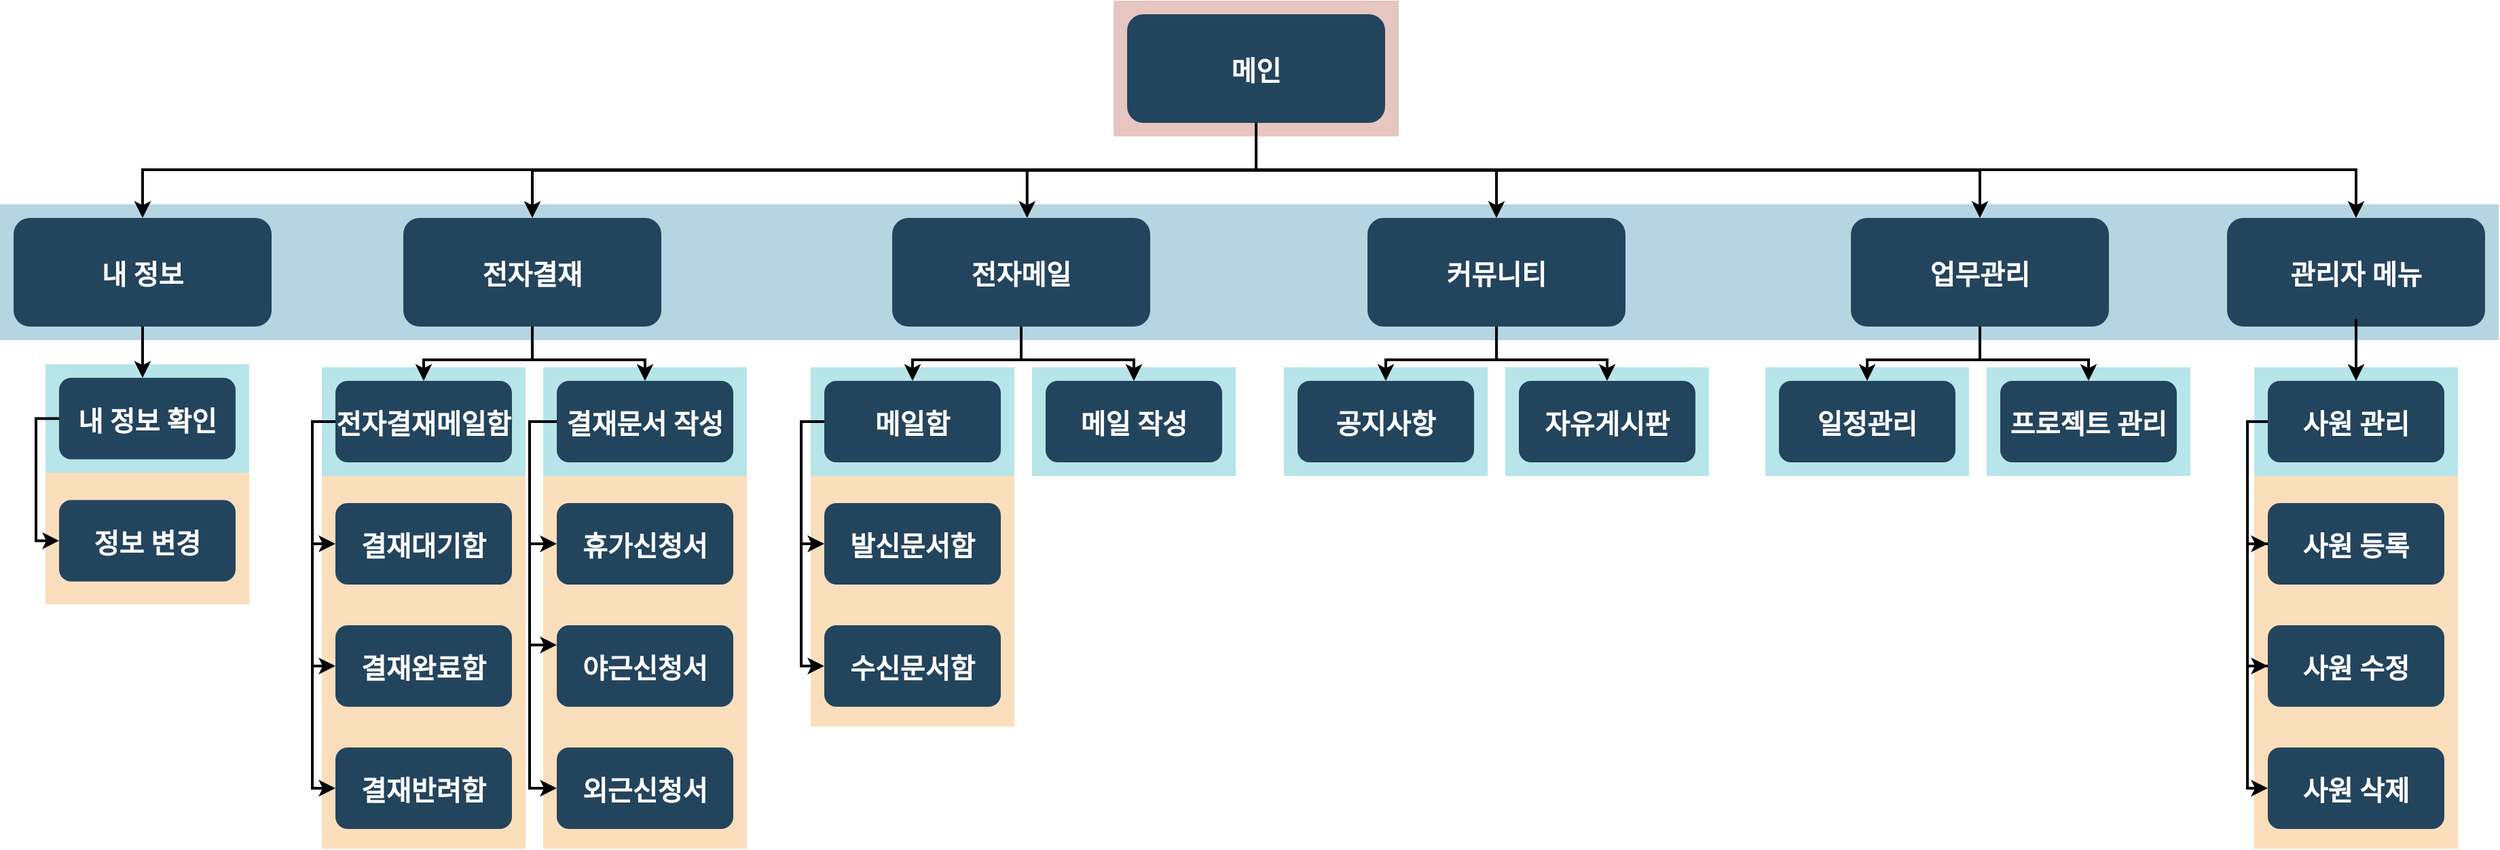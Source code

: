 <mxfile version="20.0.4" type="device"><diagram name="Page-1" id="2c0d36ab-eaac-3732-788b-9136903baeff"><mxGraphModel dx="4430.5" dy="1044" grid="1" gridSize="10" guides="1" tooltips="1" connect="1" arrows="1" fold="1" page="1" pageScale="1.5" pageWidth="1169" pageHeight="827" background="none" math="0" shadow="0"><root><mxCell id="0"/><mxCell id="1" parent="0"/><mxCell id="nxSFpoBoTQytZ3yQ3xeY-131" value="" style="fillColor=#F2931E;strokeColor=none;opacity=30;fontSize=20;" vertex="1" parent="1"><mxGeometry x="150" y="525.5" width="150" height="274.5" as="geometry"/></mxCell><mxCell id="nxSFpoBoTQytZ3yQ3xeY-130" value="" style="fillColor=#12AAB5;strokeColor=none;opacity=30;fontSize=20;" vertex="1" parent="1"><mxGeometry x="150" y="445.5" width="150" height="80" as="geometry"/></mxCell><mxCell id="123" value="" style="fillColor=#AE4132;strokeColor=none;opacity=30;fontSize=20;" parent="1" vertex="1"><mxGeometry x="570" y="175.5" width="210" height="100.0" as="geometry"/></mxCell><mxCell id="122" value="" style="fillColor=#10739E;strokeColor=none;opacity=30;fontSize=20;" parent="1" vertex="1"><mxGeometry x="-250" y="325.5" width="1840" height="100" as="geometry"/></mxCell><mxCell id="118" value="" style="fillColor=#F2931E;strokeColor=none;opacity=30;fontSize=20;" parent="1" vertex="1"><mxGeometry x="-13" y="525.5" width="150" height="274.5" as="geometry"/></mxCell><mxCell id="108" value="" style="fillColor=#12AAB5;strokeColor=none;opacity=30;fontSize=20;" parent="1" vertex="1"><mxGeometry x="-13.0" y="445.5" width="150" height="80" as="geometry"/></mxCell><mxCell id="2" value="메인" style="rounded=1;fillColor=#23445D;gradientColor=none;strokeColor=none;fontColor=#FFFFFF;fontStyle=1;fontFamily=Tahoma;fontSize=20;" parent="1" vertex="1"><mxGeometry x="580" y="185.5" width="190" height="80" as="geometry"/></mxCell><mxCell id="9" value="" style="edgeStyle=elbowEdgeStyle;elbow=vertical;strokeWidth=2;rounded=0;fontSize=20;entryX=0.5;entryY=0;entryDx=0;entryDy=0;" parent="1" source="2" target="nxSFpoBoTQytZ3yQ3xeY-171" edge="1"><mxGeometry x="337" y="215.5" width="100" height="100" as="geometry"><mxPoint x="337" y="315.5" as="sourcePoint"/><mxPoint x="1457" y="335.5" as="targetPoint"/></mxGeometry></mxCell><mxCell id="13" value="전자결재" style="rounded=1;fillColor=#23445D;gradientColor=none;strokeColor=none;fontColor=#FFFFFF;fontStyle=1;fontFamily=Tahoma;fontSize=20;" parent="1" vertex="1"><mxGeometry x="47" y="335.5" width="190" height="80" as="geometry"/></mxCell><mxCell id="14" value="전자결재메일함" style="rounded=1;fillColor=#23445D;gradientColor=none;strokeColor=none;fontColor=#FFFFFF;fontStyle=1;fontFamily=Tahoma;fontSize=20;" parent="1" vertex="1"><mxGeometry x="-3" y="455.5" width="130" height="60" as="geometry"/></mxCell><mxCell id="17" value="결재대기함" style="rounded=1;fillColor=#23445D;gradientColor=none;strokeColor=none;fontColor=#FFFFFF;fontStyle=1;fontFamily=Tahoma;fontSize=20;" parent="1" vertex="1"><mxGeometry x="-3" y="545.5" width="130" height="60" as="geometry"/></mxCell><mxCell id="18" value="결재완료함" style="rounded=1;fillColor=#23445D;gradientColor=none;strokeColor=none;fontColor=#FFFFFF;fontStyle=1;fontFamily=Tahoma;fontSize=20;" parent="1" vertex="1"><mxGeometry x="-3" y="635.5" width="130" height="60" as="geometry"/></mxCell><mxCell id="19" value="결재문서 작성" style="rounded=1;fillColor=#23445D;gradientColor=none;strokeColor=none;fontColor=#FFFFFF;fontStyle=1;fontFamily=Tahoma;fontSize=20;" parent="1" vertex="1"><mxGeometry x="160" y="455.5" width="130" height="60" as="geometry"/></mxCell><mxCell id="20" value="휴가신청서" style="rounded=1;fillColor=#23445D;gradientColor=none;strokeColor=none;fontColor=#FFFFFF;fontStyle=1;fontFamily=Tahoma;fontSize=20;" parent="1" vertex="1"><mxGeometry x="160" y="545.5" width="130" height="60" as="geometry"/></mxCell><mxCell id="23" value="야근신청서" style="rounded=1;fillColor=#23445D;gradientColor=none;strokeColor=none;fontColor=#FFFFFF;fontStyle=1;fontFamily=Tahoma;fontSize=20;" parent="1" vertex="1"><mxGeometry x="160" y="635.5" width="130" height="60" as="geometry"/></mxCell><mxCell id="59" value="" style="edgeStyle=elbowEdgeStyle;elbow=vertical;strokeWidth=2;rounded=0;fontSize=20;entryX=0.523;entryY=0;entryDx=0;entryDy=0;entryPerimeter=0;exitX=0.5;exitY=1;exitDx=0;exitDy=0;" parent="1" source="2" target="nxSFpoBoTQytZ3yQ3xeY-142" edge="1"><mxGeometry x="252" y="225.5" width="100" height="100" as="geometry"><mxPoint x="757" y="265.5" as="sourcePoint"/><mxPoint x="562" y="335.5" as="targetPoint"/></mxGeometry></mxCell><mxCell id="61" value="" style="edgeStyle=elbowEdgeStyle;elbow=vertical;strokeWidth=2;rounded=0;fontSize=20;" parent="1" source="2" target="13" edge="1"><mxGeometry x="-23" y="135.5" width="100" height="100" as="geometry"><mxPoint x="-23" y="235.5" as="sourcePoint"/><mxPoint x="77" y="135.5" as="targetPoint"/></mxGeometry></mxCell><mxCell id="62" value="" style="edgeStyle=elbowEdgeStyle;elbow=vertical;strokeWidth=2;rounded=0;fontSize=20;" parent="1" source="13" target="14" edge="1"><mxGeometry x="-83" y="135.5" width="100" height="100" as="geometry"><mxPoint x="-83" y="235.5" as="sourcePoint"/><mxPoint x="17" y="135.5" as="targetPoint"/><Array as="points"><mxPoint x="142" y="440"/><mxPoint x="140" y="440"/><mxPoint x="140" y="430"/></Array></mxGeometry></mxCell><mxCell id="69" value="" style="edgeStyle=elbowEdgeStyle;elbow=horizontal;strokeWidth=2;rounded=0;fontSize=20;exitX=0;exitY=0.5;exitDx=0;exitDy=0;" parent="1" source="19" target="23" edge="1"><mxGeometry x="-83" y="135.5" width="100" height="100" as="geometry"><mxPoint x="-83" y="235.5" as="sourcePoint"/><mxPoint x="17" y="135.5" as="targetPoint"/><Array as="points"><mxPoint x="140" y="650"/><mxPoint x="142" y="665.5"/></Array></mxGeometry></mxCell><mxCell id="nxSFpoBoTQytZ3yQ3xeY-126" value="" style="edgeStyle=elbowEdgeStyle;elbow=vertical;strokeWidth=2;rounded=0;fontSize=20;exitX=0;exitY=0.5;exitDx=0;exitDy=0;entryX=0;entryY=0.5;entryDx=0;entryDy=0;" edge="1" parent="1" source="14" target="17"><mxGeometry x="-238" y="205.5" width="100" height="100" as="geometry"><mxPoint x="-13" y="485.5" as="sourcePoint"/><mxPoint x="-93" y="525.5" as="targetPoint"/><Array as="points"><mxPoint x="-20" y="540"/><mxPoint x="-30" y="550"/><mxPoint x="-20" y="520"/></Array></mxGeometry></mxCell><mxCell id="nxSFpoBoTQytZ3yQ3xeY-127" value="" style="edgeStyle=elbowEdgeStyle;elbow=vertical;strokeWidth=2;rounded=0;fontSize=20;exitX=0;exitY=0.5;exitDx=0;exitDy=0;entryX=0;entryY=0.5;entryDx=0;entryDy=0;" edge="1" parent="1" source="14" target="18"><mxGeometry x="-255" y="300" width="100" height="100" as="geometry"><mxPoint x="-20" y="580" as="sourcePoint"/><mxPoint x="-20" y="660" as="targetPoint"/><Array as="points"><mxPoint x="-20" y="540"/><mxPoint x="-30" y="550"/><mxPoint x="-20" y="486"/><mxPoint x="-20" y="510"/><mxPoint x="-20" y="520"/><mxPoint x="-20" y="550"/><mxPoint x="-10" y="570"/><mxPoint x="-20" y="580"/><mxPoint x="-20" y="590"/><mxPoint x="-10" y="600"/><mxPoint x="-37" y="614.5"/></Array></mxGeometry></mxCell><mxCell id="nxSFpoBoTQytZ3yQ3xeY-129" value="" style="edgeStyle=elbowEdgeStyle;elbow=vertical;strokeWidth=2;rounded=0;fontSize=20;exitX=0.5;exitY=1;exitDx=0;exitDy=0;entryX=0.5;entryY=0;entryDx=0;entryDy=0;" edge="1" parent="1" source="13" target="19"><mxGeometry x="-73" y="145.5" width="100" height="100" as="geometry"><mxPoint x="152" y="425.5" as="sourcePoint"/><mxPoint x="230" y="470" as="targetPoint"/><Array as="points"><mxPoint x="150" y="440"/><mxPoint x="150" y="420"/><mxPoint x="150" y="440"/><mxPoint x="150" y="440"/><mxPoint x="230" y="440"/><mxPoint x="230" y="440"/><mxPoint x="170" y="440"/><mxPoint x="150" y="430"/><mxPoint x="190" y="440"/><mxPoint x="200" y="450"/></Array></mxGeometry></mxCell><mxCell id="nxSFpoBoTQytZ3yQ3xeY-132" value="외근신청서" style="rounded=1;fillColor=#23445D;gradientColor=none;strokeColor=none;fontColor=#FFFFFF;fontStyle=1;fontFamily=Tahoma;fontSize=20;" vertex="1" parent="1"><mxGeometry x="160" y="725.5" width="130" height="60" as="geometry"/></mxCell><mxCell id="nxSFpoBoTQytZ3yQ3xeY-133" value="" style="edgeStyle=elbowEdgeStyle;elbow=horizontal;strokeWidth=2;rounded=0;fontSize=20;exitX=0;exitY=0.5;exitDx=0;exitDy=0;" edge="1" parent="1" source="19" target="nxSFpoBoTQytZ3yQ3xeY-132"><mxGeometry x="-83" y="135.5" width="100" height="100" as="geometry"><mxPoint x="142" y="415.5" as="sourcePoint"/><mxPoint x="160" y="665.5" as="targetPoint"/><Array as="points"><mxPoint x="140" y="640"/><mxPoint x="142" y="670"/><mxPoint x="130" y="710"/><mxPoint x="120" y="660"/><mxPoint x="142" y="750"/><mxPoint x="130" y="750"/><mxPoint x="160" y="750"/><mxPoint x="142" y="665.5"/></Array></mxGeometry></mxCell><mxCell id="nxSFpoBoTQytZ3yQ3xeY-136" value="" style="edgeStyle=elbowEdgeStyle;elbow=horizontal;strokeWidth=2;rounded=0;fontSize=20;exitX=0;exitY=0.5;exitDx=0;exitDy=0;entryX=0;entryY=0.5;entryDx=0;entryDy=0;" edge="1" parent="1" source="19" target="20"><mxGeometry x="-73" y="145.5" width="100" height="100" as="geometry"><mxPoint x="170.0" y="495.5" as="sourcePoint"/><mxPoint x="170.0" y="675.5" as="targetPoint"/><Array as="points"><mxPoint x="140" y="530"/></Array></mxGeometry></mxCell><mxCell id="nxSFpoBoTQytZ3yQ3xeY-137" value="" style="edgeStyle=elbowEdgeStyle;elbow=vertical;strokeWidth=2;rounded=0;fontSize=20;exitX=0.5;exitY=1;exitDx=0;exitDy=0;entryX=0.5;entryY=0;entryDx=0;entryDy=0;" edge="1" parent="1" source="2" target="nxSFpoBoTQytZ3yQ3xeY-160"><mxGeometry x="300" y="235.5" width="100" height="100" as="geometry"><mxPoint x="842" y="265.5" as="sourcePoint"/><mxPoint x="985" y="335.5" as="targetPoint"/><Array as="points"><mxPoint x="680" y="300"/><mxPoint x="853" y="301"/></Array></mxGeometry></mxCell><mxCell id="nxSFpoBoTQytZ3yQ3xeY-139" value="" style="fillColor=#12AAB5;strokeColor=none;opacity=30;fontSize=20;" vertex="1" parent="1"><mxGeometry x="510" y="445.5" width="150" height="80" as="geometry"/></mxCell><mxCell id="nxSFpoBoTQytZ3yQ3xeY-140" value="" style="fillColor=#F2931E;strokeColor=none;opacity=30;fontSize=20;" vertex="1" parent="1"><mxGeometry x="347" y="525.5" width="150" height="184.5" as="geometry"/></mxCell><mxCell id="nxSFpoBoTQytZ3yQ3xeY-141" value="" style="fillColor=#12AAB5;strokeColor=none;opacity=30;fontSize=20;" vertex="1" parent="1"><mxGeometry x="347" y="445.5" width="150" height="80" as="geometry"/></mxCell><mxCell id="nxSFpoBoTQytZ3yQ3xeY-142" value="전자메일" style="rounded=1;fillColor=#23445D;gradientColor=none;strokeColor=none;fontColor=#FFFFFF;fontStyle=1;fontFamily=Tahoma;fontSize=20;" vertex="1" parent="1"><mxGeometry x="407" y="335.5" width="190" height="80" as="geometry"/></mxCell><mxCell id="nxSFpoBoTQytZ3yQ3xeY-143" value="메일함" style="rounded=1;fillColor=#23445D;gradientColor=none;strokeColor=none;fontColor=#FFFFFF;fontStyle=1;fontFamily=Tahoma;fontSize=20;" vertex="1" parent="1"><mxGeometry x="357" y="455.5" width="130" height="60" as="geometry"/></mxCell><mxCell id="nxSFpoBoTQytZ3yQ3xeY-144" value="발신문서함" style="rounded=1;fillColor=#23445D;gradientColor=none;strokeColor=none;fontColor=#FFFFFF;fontStyle=1;fontFamily=Tahoma;fontSize=20;" vertex="1" parent="1"><mxGeometry x="357" y="545.5" width="130" height="60" as="geometry"/></mxCell><mxCell id="nxSFpoBoTQytZ3yQ3xeY-145" value="수신문서함" style="rounded=1;fillColor=#23445D;gradientColor=none;strokeColor=none;fontColor=#FFFFFF;fontStyle=1;fontFamily=Tahoma;fontSize=20;" vertex="1" parent="1"><mxGeometry x="357" y="635.5" width="130" height="60" as="geometry"/></mxCell><mxCell id="nxSFpoBoTQytZ3yQ3xeY-146" value="메일 작성" style="rounded=1;fillColor=#23445D;gradientColor=none;strokeColor=none;fontColor=#FFFFFF;fontStyle=1;fontFamily=Tahoma;fontSize=20;" vertex="1" parent="1"><mxGeometry x="520" y="455.5" width="130" height="60" as="geometry"/></mxCell><mxCell id="nxSFpoBoTQytZ3yQ3xeY-149" value="" style="edgeStyle=elbowEdgeStyle;elbow=vertical;strokeWidth=2;rounded=0;fontSize=20;" edge="1" parent="1" source="nxSFpoBoTQytZ3yQ3xeY-142" target="nxSFpoBoTQytZ3yQ3xeY-143"><mxGeometry x="277" y="135.5" width="100" height="100" as="geometry"><mxPoint x="277" y="235.5" as="sourcePoint"/><mxPoint x="377" y="135.5" as="targetPoint"/><Array as="points"><mxPoint x="502" y="440"/><mxPoint x="500" y="440"/><mxPoint x="500" y="430"/></Array></mxGeometry></mxCell><mxCell id="nxSFpoBoTQytZ3yQ3xeY-151" value="" style="edgeStyle=elbowEdgeStyle;elbow=vertical;strokeWidth=2;rounded=0;fontSize=20;exitX=0;exitY=0.5;exitDx=0;exitDy=0;entryX=0;entryY=0.5;entryDx=0;entryDy=0;" edge="1" parent="1" source="nxSFpoBoTQytZ3yQ3xeY-143" target="nxSFpoBoTQytZ3yQ3xeY-144"><mxGeometry x="122" y="205.5" width="100" height="100" as="geometry"><mxPoint x="347" y="485.5" as="sourcePoint"/><mxPoint x="267" y="525.5" as="targetPoint"/><Array as="points"><mxPoint x="340" y="540"/><mxPoint x="330" y="550"/><mxPoint x="340" y="520"/></Array></mxGeometry></mxCell><mxCell id="nxSFpoBoTQytZ3yQ3xeY-152" value="" style="edgeStyle=elbowEdgeStyle;elbow=vertical;strokeWidth=2;rounded=0;fontSize=20;exitX=0;exitY=0.5;exitDx=0;exitDy=0;entryX=0;entryY=0.5;entryDx=0;entryDy=0;" edge="1" parent="1" source="nxSFpoBoTQytZ3yQ3xeY-143" target="nxSFpoBoTQytZ3yQ3xeY-145"><mxGeometry x="105" y="300" width="100" height="100" as="geometry"><mxPoint x="340" y="580" as="sourcePoint"/><mxPoint x="340" y="660" as="targetPoint"/><Array as="points"><mxPoint x="340" y="540"/><mxPoint x="330" y="550"/><mxPoint x="340" y="486"/><mxPoint x="340" y="510"/><mxPoint x="340" y="520"/><mxPoint x="340" y="550"/><mxPoint x="350" y="570"/><mxPoint x="340" y="580"/><mxPoint x="340" y="590"/><mxPoint x="350" y="600"/><mxPoint x="323" y="614.5"/></Array></mxGeometry></mxCell><mxCell id="nxSFpoBoTQytZ3yQ3xeY-153" value="" style="edgeStyle=elbowEdgeStyle;elbow=vertical;strokeWidth=2;rounded=0;fontSize=20;exitX=0.5;exitY=1;exitDx=0;exitDy=0;entryX=0.5;entryY=0;entryDx=0;entryDy=0;" edge="1" parent="1" source="nxSFpoBoTQytZ3yQ3xeY-142" target="nxSFpoBoTQytZ3yQ3xeY-146"><mxGeometry x="287" y="145.5" width="100" height="100" as="geometry"><mxPoint x="512" y="425.5" as="sourcePoint"/><mxPoint x="590" y="470" as="targetPoint"/><Array as="points"><mxPoint x="510" y="440"/><mxPoint x="510" y="420"/><mxPoint x="510" y="440"/><mxPoint x="510" y="440"/><mxPoint x="590" y="440"/><mxPoint x="590" y="440"/><mxPoint x="530" y="440"/><mxPoint x="510" y="430"/><mxPoint x="550" y="440"/><mxPoint x="560" y="450"/></Array></mxGeometry></mxCell><mxCell id="nxSFpoBoTQytZ3yQ3xeY-157" value="" style="fillColor=#12AAB5;strokeColor=none;opacity=30;fontSize=20;" vertex="1" parent="1"><mxGeometry x="858.5" y="445.5" width="150" height="80" as="geometry"/></mxCell><mxCell id="nxSFpoBoTQytZ3yQ3xeY-159" value="" style="fillColor=#12AAB5;strokeColor=none;opacity=30;fontSize=20;" vertex="1" parent="1"><mxGeometry x="695.5" y="445.5" width="150" height="80" as="geometry"/></mxCell><mxCell id="nxSFpoBoTQytZ3yQ3xeY-160" value="커뮤니티" style="rounded=1;fillColor=#23445D;gradientColor=none;strokeColor=none;fontColor=#FFFFFF;fontStyle=1;fontFamily=Tahoma;fontSize=20;" vertex="1" parent="1"><mxGeometry x="757" y="335.5" width="190" height="80" as="geometry"/></mxCell><mxCell id="nxSFpoBoTQytZ3yQ3xeY-161" value="공지사항" style="rounded=1;fillColor=#23445D;gradientColor=none;strokeColor=none;fontColor=#FFFFFF;fontStyle=1;fontFamily=Tahoma;fontSize=20;" vertex="1" parent="1"><mxGeometry x="705.5" y="455.5" width="130" height="60" as="geometry"/></mxCell><mxCell id="nxSFpoBoTQytZ3yQ3xeY-164" value="자유게시판" style="rounded=1;fillColor=#23445D;gradientColor=none;strokeColor=none;fontColor=#FFFFFF;fontStyle=1;fontFamily=Tahoma;fontSize=20;" vertex="1" parent="1"><mxGeometry x="868.5" y="455.5" width="130" height="60" as="geometry"/></mxCell><mxCell id="nxSFpoBoTQytZ3yQ3xeY-165" value="" style="edgeStyle=elbowEdgeStyle;elbow=vertical;strokeWidth=2;rounded=0;fontSize=20;exitX=0.5;exitY=1;exitDx=0;exitDy=0;entryX=0.5;entryY=0;entryDx=0;entryDy=0;" edge="1" parent="1" source="nxSFpoBoTQytZ3yQ3xeY-160" target="nxSFpoBoTQytZ3yQ3xeY-161"><mxGeometry x="622.5" y="141" width="100" height="100" as="geometry"><mxPoint x="622.5" y="241" as="sourcePoint"/><mxPoint x="722.5" y="141" as="targetPoint"/><Array as="points"><mxPoint x="810" y="440"/><mxPoint x="845.5" y="445.5"/><mxPoint x="845.5" y="435.5"/></Array></mxGeometry></mxCell><mxCell id="nxSFpoBoTQytZ3yQ3xeY-168" value="" style="edgeStyle=elbowEdgeStyle;elbow=vertical;strokeWidth=2;rounded=0;fontSize=20;exitX=0.5;exitY=1;exitDx=0;exitDy=0;entryX=0.5;entryY=0;entryDx=0;entryDy=0;" edge="1" parent="1" source="nxSFpoBoTQytZ3yQ3xeY-160" target="nxSFpoBoTQytZ3yQ3xeY-164"><mxGeometry x="632.5" y="151" width="100" height="100" as="geometry"><mxPoint x="857.5" y="431" as="sourcePoint"/><mxPoint x="935.5" y="475.5" as="targetPoint"/><Array as="points"><mxPoint x="890" y="440"/><mxPoint x="855.5" y="425.5"/><mxPoint x="855.5" y="445.5"/><mxPoint x="855.5" y="445.5"/><mxPoint x="935.5" y="445.5"/><mxPoint x="935.5" y="445.5"/><mxPoint x="875.5" y="445.5"/><mxPoint x="855.5" y="435.5"/><mxPoint x="895.5" y="445.5"/><mxPoint x="905.5" y="455.5"/></Array></mxGeometry></mxCell><mxCell id="nxSFpoBoTQytZ3yQ3xeY-169" value="" style="fillColor=#12AAB5;strokeColor=none;opacity=30;fontSize=20;" vertex="1" parent="1"><mxGeometry x="1213" y="445.5" width="150" height="80" as="geometry"/></mxCell><mxCell id="nxSFpoBoTQytZ3yQ3xeY-170" value="" style="fillColor=#12AAB5;strokeColor=none;opacity=30;fontSize=20;" vertex="1" parent="1"><mxGeometry x="1050" y="445.5" width="150" height="80" as="geometry"/></mxCell><mxCell id="nxSFpoBoTQytZ3yQ3xeY-171" value="업무관리" style="rounded=1;fillColor=#23445D;gradientColor=none;strokeColor=none;fontColor=#FFFFFF;fontStyle=1;fontFamily=Tahoma;fontSize=20;" vertex="1" parent="1"><mxGeometry x="1113" y="335.5" width="190" height="80" as="geometry"/></mxCell><mxCell id="nxSFpoBoTQytZ3yQ3xeY-172" value="일정관리" style="rounded=1;fillColor=#23445D;gradientColor=none;strokeColor=none;fontColor=#FFFFFF;fontStyle=1;fontFamily=Tahoma;fontSize=20;" vertex="1" parent="1"><mxGeometry x="1060" y="455.5" width="130" height="60" as="geometry"/></mxCell><mxCell id="nxSFpoBoTQytZ3yQ3xeY-173" value="프로젝트 관리" style="rounded=1;fillColor=#23445D;gradientColor=none;strokeColor=none;fontColor=#FFFFFF;fontStyle=1;fontFamily=Tahoma;fontSize=20;" vertex="1" parent="1"><mxGeometry x="1223" y="455.5" width="130" height="60" as="geometry"/></mxCell><mxCell id="nxSFpoBoTQytZ3yQ3xeY-174" value="" style="edgeStyle=elbowEdgeStyle;elbow=vertical;strokeWidth=2;rounded=0;fontSize=20;exitX=0.5;exitY=1;exitDx=0;exitDy=0;entryX=0.5;entryY=0;entryDx=0;entryDy=0;" edge="1" parent="1" source="nxSFpoBoTQytZ3yQ3xeY-171" target="nxSFpoBoTQytZ3yQ3xeY-172"><mxGeometry x="977" y="141" width="100" height="100" as="geometry"><mxPoint x="977" y="241" as="sourcePoint"/><mxPoint x="1077" y="141" as="targetPoint"/><Array as="points"><mxPoint x="1160" y="440"/><mxPoint x="1200" y="445.5"/><mxPoint x="1200" y="435.5"/></Array></mxGeometry></mxCell><mxCell id="nxSFpoBoTQytZ3yQ3xeY-175" value="" style="edgeStyle=elbowEdgeStyle;elbow=vertical;strokeWidth=2;rounded=0;fontSize=20;exitX=0.5;exitY=1;exitDx=0;exitDy=0;entryX=0.5;entryY=0;entryDx=0;entryDy=0;" edge="1" parent="1" source="nxSFpoBoTQytZ3yQ3xeY-171" target="nxSFpoBoTQytZ3yQ3xeY-173"><mxGeometry x="987" y="151" width="100" height="100" as="geometry"><mxPoint x="1212" y="431" as="sourcePoint"/><mxPoint x="1290" y="475.5" as="targetPoint"/><Array as="points"><mxPoint x="1250" y="440"/><mxPoint x="1210" y="425.5"/><mxPoint x="1210" y="445.5"/><mxPoint x="1210" y="445.5"/><mxPoint x="1290" y="445.5"/><mxPoint x="1290" y="445.5"/><mxPoint x="1230" y="445.5"/><mxPoint x="1210" y="435.5"/><mxPoint x="1250" y="445.5"/><mxPoint x="1260" y="455.5"/></Array></mxGeometry></mxCell><mxCell id="nxSFpoBoTQytZ3yQ3xeY-178" value="" style="fillColor=#12AAB5;strokeColor=none;opacity=30;fontSize=20;" vertex="1" parent="1"><mxGeometry x="1410" y="445.5" width="150" height="80" as="geometry"/></mxCell><mxCell id="nxSFpoBoTQytZ3yQ3xeY-179" value="관리자 메뉴" style="rounded=1;fillColor=#23445D;gradientColor=none;strokeColor=none;fontColor=#FFFFFF;fontStyle=1;fontFamily=Tahoma;fontSize=20;" vertex="1" parent="1"><mxGeometry x="1390" y="335.5" width="190" height="80" as="geometry"/></mxCell><mxCell id="nxSFpoBoTQytZ3yQ3xeY-180" value="사원 관리" style="rounded=1;fillColor=#23445D;gradientColor=none;strokeColor=none;fontColor=#FFFFFF;fontStyle=1;fontFamily=Tahoma;fontSize=20;" vertex="1" parent="1"><mxGeometry x="1420" y="455.5" width="130" height="60" as="geometry"/></mxCell><mxCell id="nxSFpoBoTQytZ3yQ3xeY-182" value="" style="edgeStyle=elbowEdgeStyle;elbow=vertical;strokeWidth=2;rounded=0;fontSize=20;entryX=0.5;entryY=0;entryDx=0;entryDy=0;" edge="1" parent="1" target="nxSFpoBoTQytZ3yQ3xeY-180"><mxGeometry x="1254" y="141" width="100" height="100" as="geometry"><mxPoint x="1485" y="410" as="sourcePoint"/><mxPoint x="1354" y="141" as="targetPoint"/><Array as="points"><mxPoint x="1447" y="440"/><mxPoint x="1477" y="445.5"/><mxPoint x="1477" y="435.5"/></Array></mxGeometry></mxCell><mxCell id="nxSFpoBoTQytZ3yQ3xeY-184" value="" style="edgeStyle=elbowEdgeStyle;elbow=vertical;strokeWidth=2;rounded=0;fontSize=20;entryX=0.5;entryY=0;entryDx=0;entryDy=0;exitX=0.5;exitY=1;exitDx=0;exitDy=0;" edge="1" parent="1" source="2" target="nxSFpoBoTQytZ3yQ3xeY-179"><mxGeometry x="347" y="225.5" width="100" height="100" as="geometry"><mxPoint x="862" y="275.5" as="sourcePoint"/><mxPoint x="1218" y="345.5" as="targetPoint"/><Array as="points"><mxPoint x="730" y="300"/><mxPoint x="700" y="300"/></Array></mxGeometry></mxCell><mxCell id="nxSFpoBoTQytZ3yQ3xeY-185" value="" style="fillColor=#F2931E;strokeColor=none;opacity=30;fontSize=20;" vertex="1" parent="1"><mxGeometry x="1410" y="525.5" width="150" height="274.5" as="geometry"/></mxCell><mxCell id="nxSFpoBoTQytZ3yQ3xeY-186" value="사원 등록" style="rounded=1;fillColor=#23445D;gradientColor=none;strokeColor=none;fontColor=#FFFFFF;fontStyle=1;fontFamily=Tahoma;fontSize=20;" vertex="1" parent="1"><mxGeometry x="1420" y="545.5" width="130" height="60" as="geometry"/></mxCell><mxCell id="nxSFpoBoTQytZ3yQ3xeY-187" value="사원 수정" style="rounded=1;fillColor=#23445D;gradientColor=none;strokeColor=none;fontColor=#FFFFFF;fontStyle=1;fontFamily=Tahoma;fontSize=20;" vertex="1" parent="1"><mxGeometry x="1420" y="635.5" width="130" height="60" as="geometry"/></mxCell><mxCell id="nxSFpoBoTQytZ3yQ3xeY-188" value="사원 삭제" style="rounded=1;fillColor=#23445D;gradientColor=none;strokeColor=none;fontColor=#FFFFFF;fontStyle=1;fontFamily=Tahoma;fontSize=20;" vertex="1" parent="1"><mxGeometry x="1420" y="725.5" width="130" height="60" as="geometry"/></mxCell><mxCell id="nxSFpoBoTQytZ3yQ3xeY-190" value="" style="edgeStyle=elbowEdgeStyle;elbow=vertical;strokeWidth=2;rounded=0;fontSize=20;exitX=0;exitY=0.5;exitDx=0;exitDy=0;entryX=0;entryY=0.5;entryDx=0;entryDy=0;" edge="1" parent="1" source="nxSFpoBoTQytZ3yQ3xeY-180" target="nxSFpoBoTQytZ3yQ3xeY-186"><mxGeometry x="1170" y="265.5" width="100" height="100" as="geometry"><mxPoint x="1401.0" y="540" as="sourcePoint"/><mxPoint x="1318" y="580" as="targetPoint"/><Array as="points"><mxPoint x="1405" y="530"/><mxPoint x="1393" y="560"/></Array></mxGeometry></mxCell><mxCell id="nxSFpoBoTQytZ3yQ3xeY-191" value="" style="edgeStyle=elbowEdgeStyle;elbow=vertical;strokeWidth=2;rounded=0;fontSize=20;exitX=0;exitY=0.5;exitDx=0;exitDy=0;entryX=0;entryY=0.5;entryDx=0;entryDy=0;" edge="1" parent="1" source="nxSFpoBoTQytZ3yQ3xeY-186" target="nxSFpoBoTQytZ3yQ3xeY-187"><mxGeometry x="1150" y="385.5" width="100" height="100" as="geometry"><mxPoint x="1405" y="605.5" as="sourcePoint"/><mxPoint x="1405" y="695.5" as="targetPoint"/><Array as="points"><mxPoint x="1405" y="620"/><mxPoint x="1373" y="680"/></Array></mxGeometry></mxCell><mxCell id="nxSFpoBoTQytZ3yQ3xeY-192" value="" style="edgeStyle=elbowEdgeStyle;elbow=vertical;strokeWidth=2;rounded=0;fontSize=20;exitX=0;exitY=0.5;exitDx=0;exitDy=0;entryX=0;entryY=0.5;entryDx=0;entryDy=0;" edge="1" parent="1" source="nxSFpoBoTQytZ3yQ3xeY-187" target="nxSFpoBoTQytZ3yQ3xeY-188"><mxGeometry x="1103" y="445.5" width="100" height="100" as="geometry"><mxPoint x="1378" y="635.5" as="sourcePoint"/><mxPoint x="1378" y="725.5" as="targetPoint"/><Array as="points"><mxPoint x="1405" y="710"/><mxPoint x="1358" y="680"/><mxPoint x="1326" y="740"/></Array></mxGeometry></mxCell><mxCell id="nxSFpoBoTQytZ3yQ3xeY-200" value="" style="fillColor=#F2931E;strokeColor=none;opacity=30;fontSize=20;" vertex="1" parent="1"><mxGeometry x="-216.5" y="523.25" width="150" height="96.75" as="geometry"/></mxCell><mxCell id="nxSFpoBoTQytZ3yQ3xeY-201" value="" style="fillColor=#12AAB5;strokeColor=none;opacity=30;fontSize=20;" vertex="1" parent="1"><mxGeometry x="-216.5" y="443.25" width="150" height="80" as="geometry"/></mxCell><mxCell id="nxSFpoBoTQytZ3yQ3xeY-202" value="내 정보" style="rounded=1;fillColor=#23445D;gradientColor=none;strokeColor=none;fontColor=#FFFFFF;fontStyle=1;fontFamily=Tahoma;fontSize=20;" vertex="1" parent="1"><mxGeometry x="-240" y="335.5" width="190" height="80" as="geometry"/></mxCell><mxCell id="nxSFpoBoTQytZ3yQ3xeY-203" value="내 정보 확인" style="rounded=1;fillColor=#23445D;gradientColor=none;strokeColor=none;fontColor=#FFFFFF;fontStyle=1;fontFamily=Tahoma;fontSize=20;" vertex="1" parent="1"><mxGeometry x="-206.5" y="453.25" width="130" height="60" as="geometry"/></mxCell><mxCell id="nxSFpoBoTQytZ3yQ3xeY-204" value="정보 변경" style="rounded=1;fillColor=#23445D;gradientColor=none;strokeColor=none;fontColor=#FFFFFF;fontStyle=1;fontFamily=Tahoma;fontSize=20;" vertex="1" parent="1"><mxGeometry x="-206.5" y="543.25" width="130" height="60" as="geometry"/></mxCell><mxCell id="nxSFpoBoTQytZ3yQ3xeY-207" value="" style="edgeStyle=elbowEdgeStyle;elbow=vertical;strokeWidth=2;rounded=0;fontSize=20;" edge="1" parent="1" source="nxSFpoBoTQytZ3yQ3xeY-202" target="nxSFpoBoTQytZ3yQ3xeY-203"><mxGeometry x="-370" y="135.5" width="100" height="100" as="geometry"><mxPoint x="-370" y="235.5" as="sourcePoint"/><mxPoint x="-270" y="135.5" as="targetPoint"/><Array as="points"><mxPoint x="-145" y="440"/><mxPoint x="-147" y="440"/><mxPoint x="-147" y="430"/></Array></mxGeometry></mxCell><mxCell id="nxSFpoBoTQytZ3yQ3xeY-208" value="" style="edgeStyle=elbowEdgeStyle;elbow=vertical;strokeWidth=2;rounded=0;fontSize=20;exitX=0;exitY=0.5;exitDx=0;exitDy=0;entryX=0;entryY=0.5;entryDx=0;entryDy=0;" edge="1" parent="1" source="nxSFpoBoTQytZ3yQ3xeY-203" target="nxSFpoBoTQytZ3yQ3xeY-204"><mxGeometry x="-441.5" y="203.25" width="100" height="100" as="geometry"><mxPoint x="-216.5" y="483.25" as="sourcePoint"/><mxPoint x="-296.5" y="523.25" as="targetPoint"/><Array as="points"><mxPoint x="-223.5" y="537.75"/><mxPoint x="-233.5" y="547.75"/><mxPoint x="-223.5" y="517.75"/></Array></mxGeometry></mxCell><mxCell id="nxSFpoBoTQytZ3yQ3xeY-211" value="" style="edgeStyle=elbowEdgeStyle;elbow=vertical;strokeWidth=2;rounded=0;fontSize=20;entryX=0.5;entryY=0;entryDx=0;entryDy=0;exitX=0.5;exitY=1;exitDx=0;exitDy=0;" edge="1" parent="1" source="2" target="nxSFpoBoTQytZ3yQ3xeY-202"><mxGeometry x="-355" y="125.5" width="100" height="100" as="geometry"><mxPoint x="520" y="255.5" as="sourcePoint"/><mxPoint x="-180" y="325.5" as="targetPoint"/><Array as="points"><mxPoint x="630" y="300"/></Array></mxGeometry></mxCell><mxCell id="nxSFpoBoTQytZ3yQ3xeY-212" value="결재반려함" style="rounded=1;fillColor=#23445D;gradientColor=none;strokeColor=none;fontColor=#FFFFFF;fontStyle=1;fontFamily=Tahoma;fontSize=20;" vertex="1" parent="1"><mxGeometry x="-3" y="725.5" width="130" height="60" as="geometry"/></mxCell><mxCell id="nxSFpoBoTQytZ3yQ3xeY-213" value="" style="edgeStyle=elbowEdgeStyle;elbow=vertical;strokeWidth=2;rounded=0;fontSize=20;exitX=0;exitY=0.5;exitDx=0;exitDy=0;entryX=0;entryY=0.5;entryDx=0;entryDy=0;" edge="1" parent="1" source="14" target="nxSFpoBoTQytZ3yQ3xeY-212"><mxGeometry x="-245" y="310" width="100" height="100" as="geometry"><mxPoint x="7" y="495.5" as="sourcePoint"/><mxPoint x="7" y="675.5" as="targetPoint"/><Array as="points"><mxPoint x="-20" y="700"/><mxPoint x="-10" y="550"/><mxPoint x="-20" y="560"/><mxPoint x="-10" y="496"/><mxPoint x="-10" y="520"/><mxPoint x="-10" y="530"/><mxPoint x="-10" y="560"/><mxPoint y="580"/><mxPoint x="-10" y="590"/><mxPoint x="-10" y="600"/><mxPoint y="610"/><mxPoint x="-27" y="624.5"/></Array></mxGeometry></mxCell></root></mxGraphModel></diagram></mxfile>